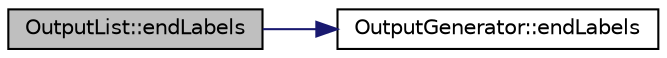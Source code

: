 digraph "OutputList::endLabels"
{
 // LATEX_PDF_SIZE
  edge [fontname="Helvetica",fontsize="10",labelfontname="Helvetica",labelfontsize="10"];
  node [fontname="Helvetica",fontsize="10",shape=record];
  rankdir="LR";
  Node1 [label="OutputList::endLabels",height=0.2,width=0.4,color="black", fillcolor="grey75", style="filled", fontcolor="black",tooltip=" "];
  Node1 -> Node2 [color="midnightblue",fontsize="10",style="solid"];
  Node2 [label="OutputGenerator::endLabels",height=0.2,width=0.4,color="black", fillcolor="white", style="filled",URL="$classOutputGenerator.html#a13875bb6d9d678dac1ae21b3ad97127a",tooltip=" "];
}
